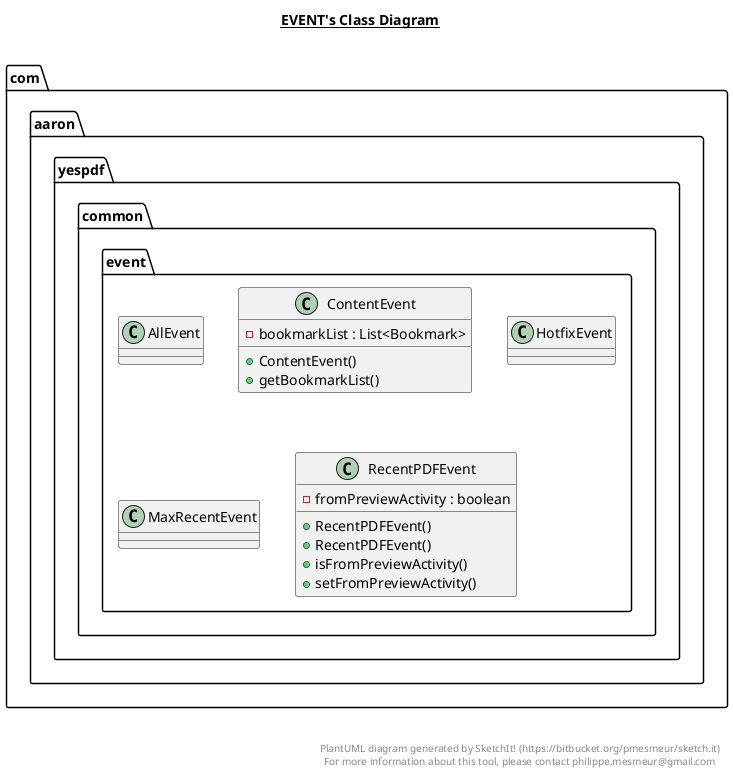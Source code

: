 @startuml

title __EVENT's Class Diagram__\n

  namespace com.aaron.yespdf {
    namespace common {
      namespace event {
        class com.aaron.yespdf.common.event.AllEvent {
        }
      }
    }
  }
  

  namespace com.aaron.yespdf {
    namespace common {
      namespace event {
        class com.aaron.yespdf.common.event.ContentEvent {
            - bookmarkList : List<Bookmark>
            + ContentEvent()
            + getBookmarkList()
        }
      }
    }
  }
  

  namespace com.aaron.yespdf {
    namespace common {
      namespace event {
        class com.aaron.yespdf.common.event.HotfixEvent {
        }
      }
    }
  }
  

  namespace com.aaron.yespdf {
    namespace common {
      namespace event {
        class com.aaron.yespdf.common.event.MaxRecentEvent {
        }
      }
    }
  }
  

  namespace com.aaron.yespdf {
    namespace common {
      namespace event {
        class com.aaron.yespdf.common.event.RecentPDFEvent {
            - fromPreviewActivity : boolean
            + RecentPDFEvent()
            + RecentPDFEvent()
            + isFromPreviewActivity()
            + setFromPreviewActivity()
        }
      }
    }
  }
  



right footer


PlantUML diagram generated by SketchIt! (https://bitbucket.org/pmesmeur/sketch.it)
For more information about this tool, please contact philippe.mesmeur@gmail.com
endfooter

@enduml
